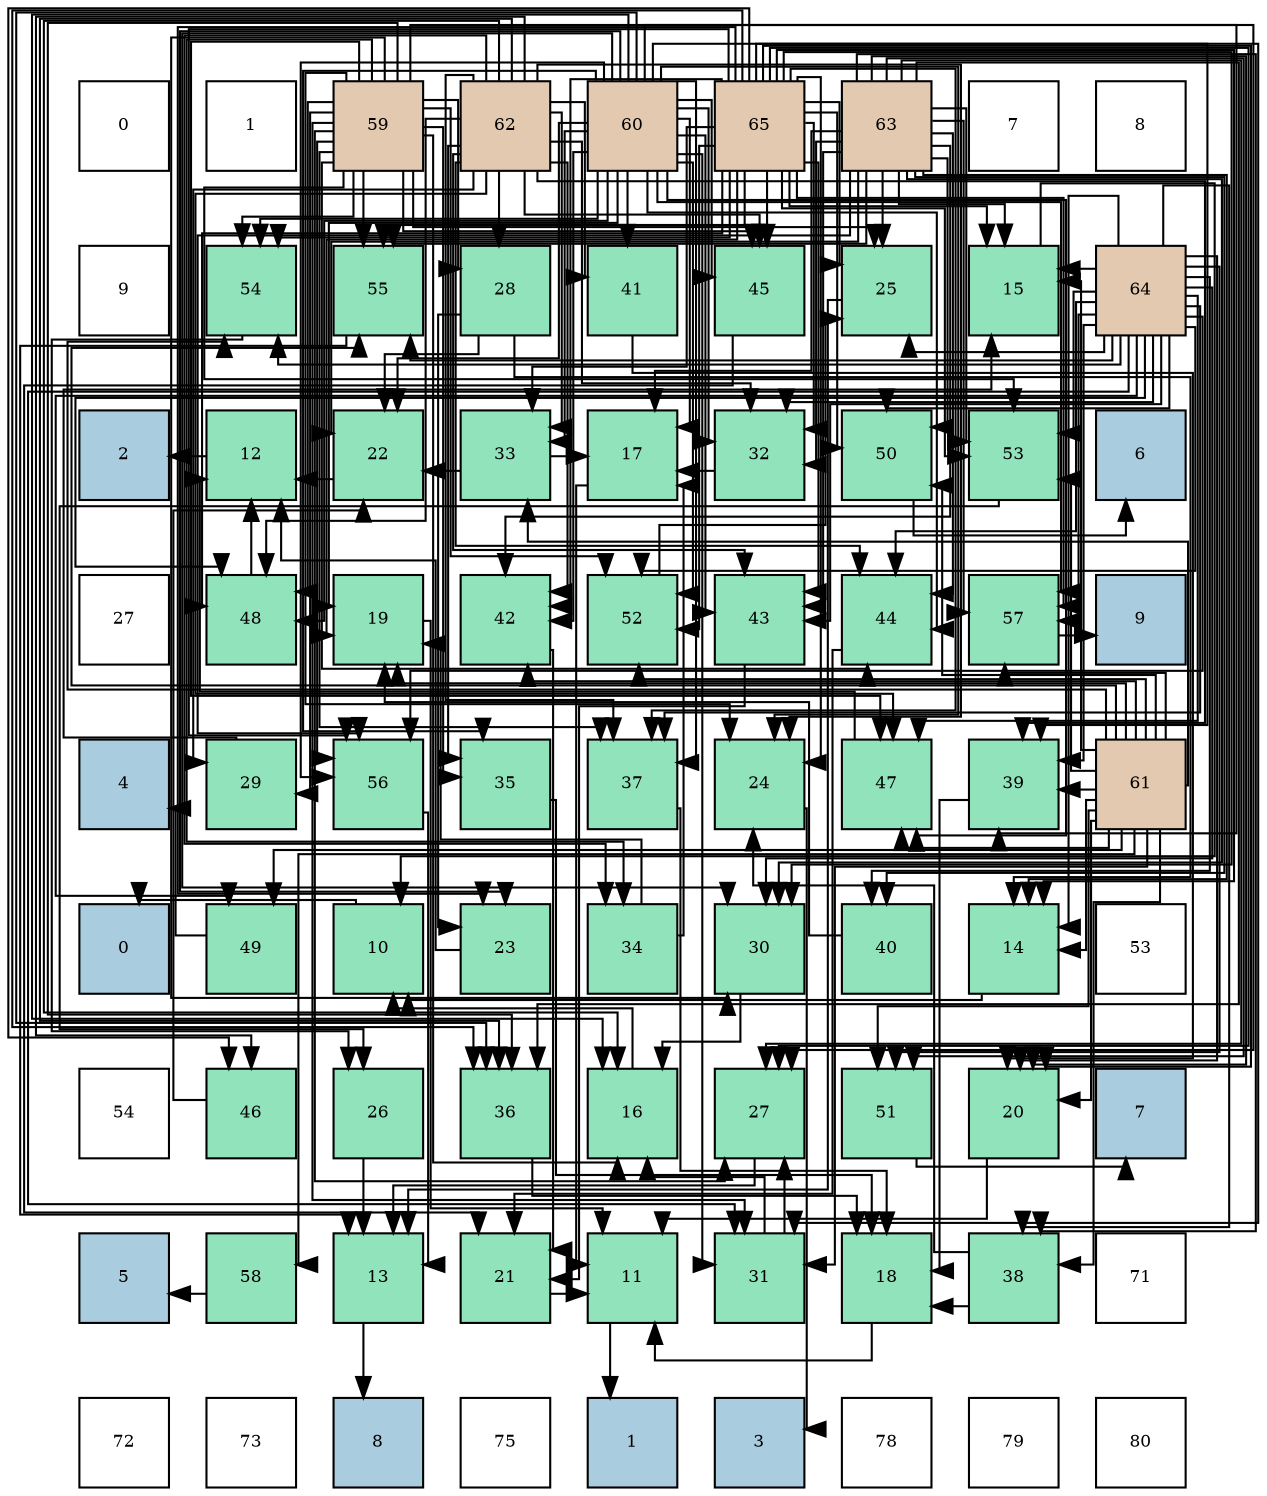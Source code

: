 digraph layout{
 rankdir=TB;
 splines=ortho;
 node [style=filled shape=square fixedsize=true width=0.6];
0[label="0", fontsize=8, fillcolor="#ffffff"];
1[label="1", fontsize=8, fillcolor="#ffffff"];
2[label="59", fontsize=8, fillcolor="#e3c9af"];
3[label="62", fontsize=8, fillcolor="#e3c9af"];
4[label="60", fontsize=8, fillcolor="#e3c9af"];
5[label="65", fontsize=8, fillcolor="#e3c9af"];
6[label="63", fontsize=8, fillcolor="#e3c9af"];
7[label="7", fontsize=8, fillcolor="#ffffff"];
8[label="8", fontsize=8, fillcolor="#ffffff"];
9[label="9", fontsize=8, fillcolor="#ffffff"];
10[label="54", fontsize=8, fillcolor="#91e3bb"];
11[label="55", fontsize=8, fillcolor="#91e3bb"];
12[label="28", fontsize=8, fillcolor="#91e3bb"];
13[label="41", fontsize=8, fillcolor="#91e3bb"];
14[label="45", fontsize=8, fillcolor="#91e3bb"];
15[label="25", fontsize=8, fillcolor="#91e3bb"];
16[label="15", fontsize=8, fillcolor="#91e3bb"];
17[label="64", fontsize=8, fillcolor="#e3c9af"];
18[label="2", fontsize=8, fillcolor="#a9ccde"];
19[label="12", fontsize=8, fillcolor="#91e3bb"];
20[label="22", fontsize=8, fillcolor="#91e3bb"];
21[label="33", fontsize=8, fillcolor="#91e3bb"];
22[label="17", fontsize=8, fillcolor="#91e3bb"];
23[label="32", fontsize=8, fillcolor="#91e3bb"];
24[label="50", fontsize=8, fillcolor="#91e3bb"];
25[label="53", fontsize=8, fillcolor="#91e3bb"];
26[label="6", fontsize=8, fillcolor="#a9ccde"];
27[label="27", fontsize=8, fillcolor="#ffffff"];
28[label="48", fontsize=8, fillcolor="#91e3bb"];
29[label="19", fontsize=8, fillcolor="#91e3bb"];
30[label="42", fontsize=8, fillcolor="#91e3bb"];
31[label="52", fontsize=8, fillcolor="#91e3bb"];
32[label="43", fontsize=8, fillcolor="#91e3bb"];
33[label="44", fontsize=8, fillcolor="#91e3bb"];
34[label="57", fontsize=8, fillcolor="#91e3bb"];
35[label="9", fontsize=8, fillcolor="#a9ccde"];
36[label="4", fontsize=8, fillcolor="#a9ccde"];
37[label="29", fontsize=8, fillcolor="#91e3bb"];
38[label="56", fontsize=8, fillcolor="#91e3bb"];
39[label="35", fontsize=8, fillcolor="#91e3bb"];
40[label="37", fontsize=8, fillcolor="#91e3bb"];
41[label="24", fontsize=8, fillcolor="#91e3bb"];
42[label="47", fontsize=8, fillcolor="#91e3bb"];
43[label="39", fontsize=8, fillcolor="#91e3bb"];
44[label="61", fontsize=8, fillcolor="#e3c9af"];
45[label="0", fontsize=8, fillcolor="#a9ccde"];
46[label="49", fontsize=8, fillcolor="#91e3bb"];
47[label="10", fontsize=8, fillcolor="#91e3bb"];
48[label="23", fontsize=8, fillcolor="#91e3bb"];
49[label="34", fontsize=8, fillcolor="#91e3bb"];
50[label="30", fontsize=8, fillcolor="#91e3bb"];
51[label="40", fontsize=8, fillcolor="#91e3bb"];
52[label="14", fontsize=8, fillcolor="#91e3bb"];
53[label="53", fontsize=8, fillcolor="#ffffff"];
54[label="54", fontsize=8, fillcolor="#ffffff"];
55[label="46", fontsize=8, fillcolor="#91e3bb"];
56[label="26", fontsize=8, fillcolor="#91e3bb"];
57[label="36", fontsize=8, fillcolor="#91e3bb"];
58[label="16", fontsize=8, fillcolor="#91e3bb"];
59[label="27", fontsize=8, fillcolor="#91e3bb"];
60[label="51", fontsize=8, fillcolor="#91e3bb"];
61[label="20", fontsize=8, fillcolor="#91e3bb"];
62[label="7", fontsize=8, fillcolor="#a9ccde"];
63[label="5", fontsize=8, fillcolor="#a9ccde"];
64[label="58", fontsize=8, fillcolor="#91e3bb"];
65[label="13", fontsize=8, fillcolor="#91e3bb"];
66[label="21", fontsize=8, fillcolor="#91e3bb"];
67[label="11", fontsize=8, fillcolor="#91e3bb"];
68[label="31", fontsize=8, fillcolor="#91e3bb"];
69[label="18", fontsize=8, fillcolor="#91e3bb"];
70[label="38", fontsize=8, fillcolor="#91e3bb"];
71[label="71", fontsize=8, fillcolor="#ffffff"];
72[label="72", fontsize=8, fillcolor="#ffffff"];
73[label="73", fontsize=8, fillcolor="#ffffff"];
74[label="8", fontsize=8, fillcolor="#a9ccde"];
75[label="75", fontsize=8, fillcolor="#ffffff"];
76[label="1", fontsize=8, fillcolor="#a9ccde"];
77[label="3", fontsize=8, fillcolor="#a9ccde"];
78[label="78", fontsize=8, fillcolor="#ffffff"];
79[label="79", fontsize=8, fillcolor="#ffffff"];
80[label="80", fontsize=8, fillcolor="#ffffff"];
edge [constraint=false, style=vis];47 -> 45;
67 -> 76;
19 -> 18;
65 -> 74;
52 -> 47;
16 -> 47;
58 -> 47;
22 -> 67;
69 -> 67;
29 -> 67;
61 -> 67;
66 -> 67;
20 -> 19;
48 -> 19;
41 -> 77;
15 -> 65;
56 -> 65;
59 -> 65;
12 -> 52;
12 -> 20;
12 -> 48;
37 -> 16;
50 -> 58;
68 -> 58;
68 -> 59;
23 -> 22;
21 -> 22;
21 -> 20;
49 -> 22;
49 -> 29;
39 -> 69;
57 -> 69;
40 -> 69;
70 -> 69;
70 -> 41;
43 -> 69;
51 -> 29;
13 -> 61;
30 -> 66;
32 -> 66;
33 -> 66;
14 -> 66;
55 -> 20;
42 -> 19;
28 -> 19;
46 -> 36;
24 -> 26;
60 -> 62;
31 -> 15;
25 -> 56;
10 -> 56;
11 -> 65;
38 -> 65;
34 -> 35;
64 -> 63;
2 -> 58;
2 -> 41;
2 -> 15;
2 -> 59;
2 -> 12;
2 -> 37;
2 -> 50;
2 -> 68;
2 -> 49;
2 -> 39;
2 -> 57;
2 -> 40;
2 -> 43;
2 -> 33;
2 -> 14;
2 -> 42;
2 -> 28;
2 -> 31;
2 -> 25;
2 -> 10;
2 -> 11;
2 -> 38;
4 -> 58;
4 -> 22;
4 -> 29;
4 -> 20;
4 -> 48;
4 -> 41;
4 -> 59;
4 -> 50;
4 -> 68;
4 -> 23;
4 -> 21;
4 -> 39;
4 -> 57;
4 -> 40;
4 -> 43;
4 -> 13;
4 -> 30;
4 -> 32;
4 -> 33;
4 -> 14;
4 -> 42;
4 -> 28;
4 -> 31;
4 -> 10;
4 -> 38;
4 -> 34;
44 -> 52;
44 -> 16;
44 -> 29;
44 -> 61;
44 -> 68;
44 -> 21;
44 -> 70;
44 -> 43;
44 -> 30;
44 -> 42;
44 -> 46;
44 -> 24;
44 -> 60;
44 -> 31;
44 -> 25;
44 -> 10;
44 -> 11;
44 -> 34;
44 -> 64;
3 -> 58;
3 -> 41;
3 -> 12;
3 -> 37;
3 -> 23;
3 -> 21;
3 -> 49;
3 -> 39;
3 -> 57;
3 -> 40;
3 -> 43;
3 -> 13;
3 -> 30;
3 -> 32;
3 -> 33;
3 -> 14;
3 -> 55;
3 -> 42;
3 -> 28;
6 -> 52;
6 -> 16;
6 -> 22;
6 -> 61;
6 -> 20;
6 -> 15;
6 -> 59;
6 -> 50;
6 -> 23;
6 -> 57;
6 -> 70;
6 -> 51;
6 -> 30;
6 -> 32;
6 -> 33;
6 -> 24;
6 -> 60;
6 -> 25;
6 -> 11;
6 -> 38;
6 -> 34;
17 -> 52;
17 -> 16;
17 -> 61;
17 -> 15;
17 -> 50;
17 -> 68;
17 -> 23;
17 -> 40;
17 -> 70;
17 -> 43;
17 -> 51;
17 -> 32;
17 -> 33;
17 -> 42;
17 -> 28;
17 -> 46;
17 -> 24;
17 -> 60;
17 -> 31;
17 -> 25;
17 -> 10;
17 -> 11;
17 -> 38;
17 -> 34;
5 -> 52;
5 -> 16;
5 -> 29;
5 -> 61;
5 -> 48;
5 -> 41;
5 -> 15;
5 -> 59;
5 -> 50;
5 -> 68;
5 -> 23;
5 -> 21;
5 -> 57;
5 -> 40;
5 -> 30;
5 -> 32;
5 -> 14;
5 -> 55;
5 -> 28;
5 -> 24;
5 -> 31;
5 -> 25;
5 -> 10;
5 -> 11;
5 -> 38;
5 -> 34;
edge [constraint=true, style=invis];
0 -> 9 -> 18 -> 27 -> 36 -> 45 -> 54 -> 63 -> 72;
1 -> 10 -> 19 -> 28 -> 37 -> 46 -> 55 -> 64 -> 73;
2 -> 11 -> 20 -> 29 -> 38 -> 47 -> 56 -> 65 -> 74;
3 -> 12 -> 21 -> 30 -> 39 -> 48 -> 57 -> 66 -> 75;
4 -> 13 -> 22 -> 31 -> 40 -> 49 -> 58 -> 67 -> 76;
5 -> 14 -> 23 -> 32 -> 41 -> 50 -> 59 -> 68 -> 77;
6 -> 15 -> 24 -> 33 -> 42 -> 51 -> 60 -> 69 -> 78;
7 -> 16 -> 25 -> 34 -> 43 -> 52 -> 61 -> 70 -> 79;
8 -> 17 -> 26 -> 35 -> 44 -> 53 -> 62 -> 71 -> 80;
rank = same {0 -> 1 -> 2 -> 3 -> 4 -> 5 -> 6 -> 7 -> 8};
rank = same {9 -> 10 -> 11 -> 12 -> 13 -> 14 -> 15 -> 16 -> 17};
rank = same {18 -> 19 -> 20 -> 21 -> 22 -> 23 -> 24 -> 25 -> 26};
rank = same {27 -> 28 -> 29 -> 30 -> 31 -> 32 -> 33 -> 34 -> 35};
rank = same {36 -> 37 -> 38 -> 39 -> 40 -> 41 -> 42 -> 43 -> 44};
rank = same {45 -> 46 -> 47 -> 48 -> 49 -> 50 -> 51 -> 52 -> 53};
rank = same {54 -> 55 -> 56 -> 57 -> 58 -> 59 -> 60 -> 61 -> 62};
rank = same {63 -> 64 -> 65 -> 66 -> 67 -> 68 -> 69 -> 70 -> 71};
rank = same {72 -> 73 -> 74 -> 75 -> 76 -> 77 -> 78 -> 79 -> 80};
}